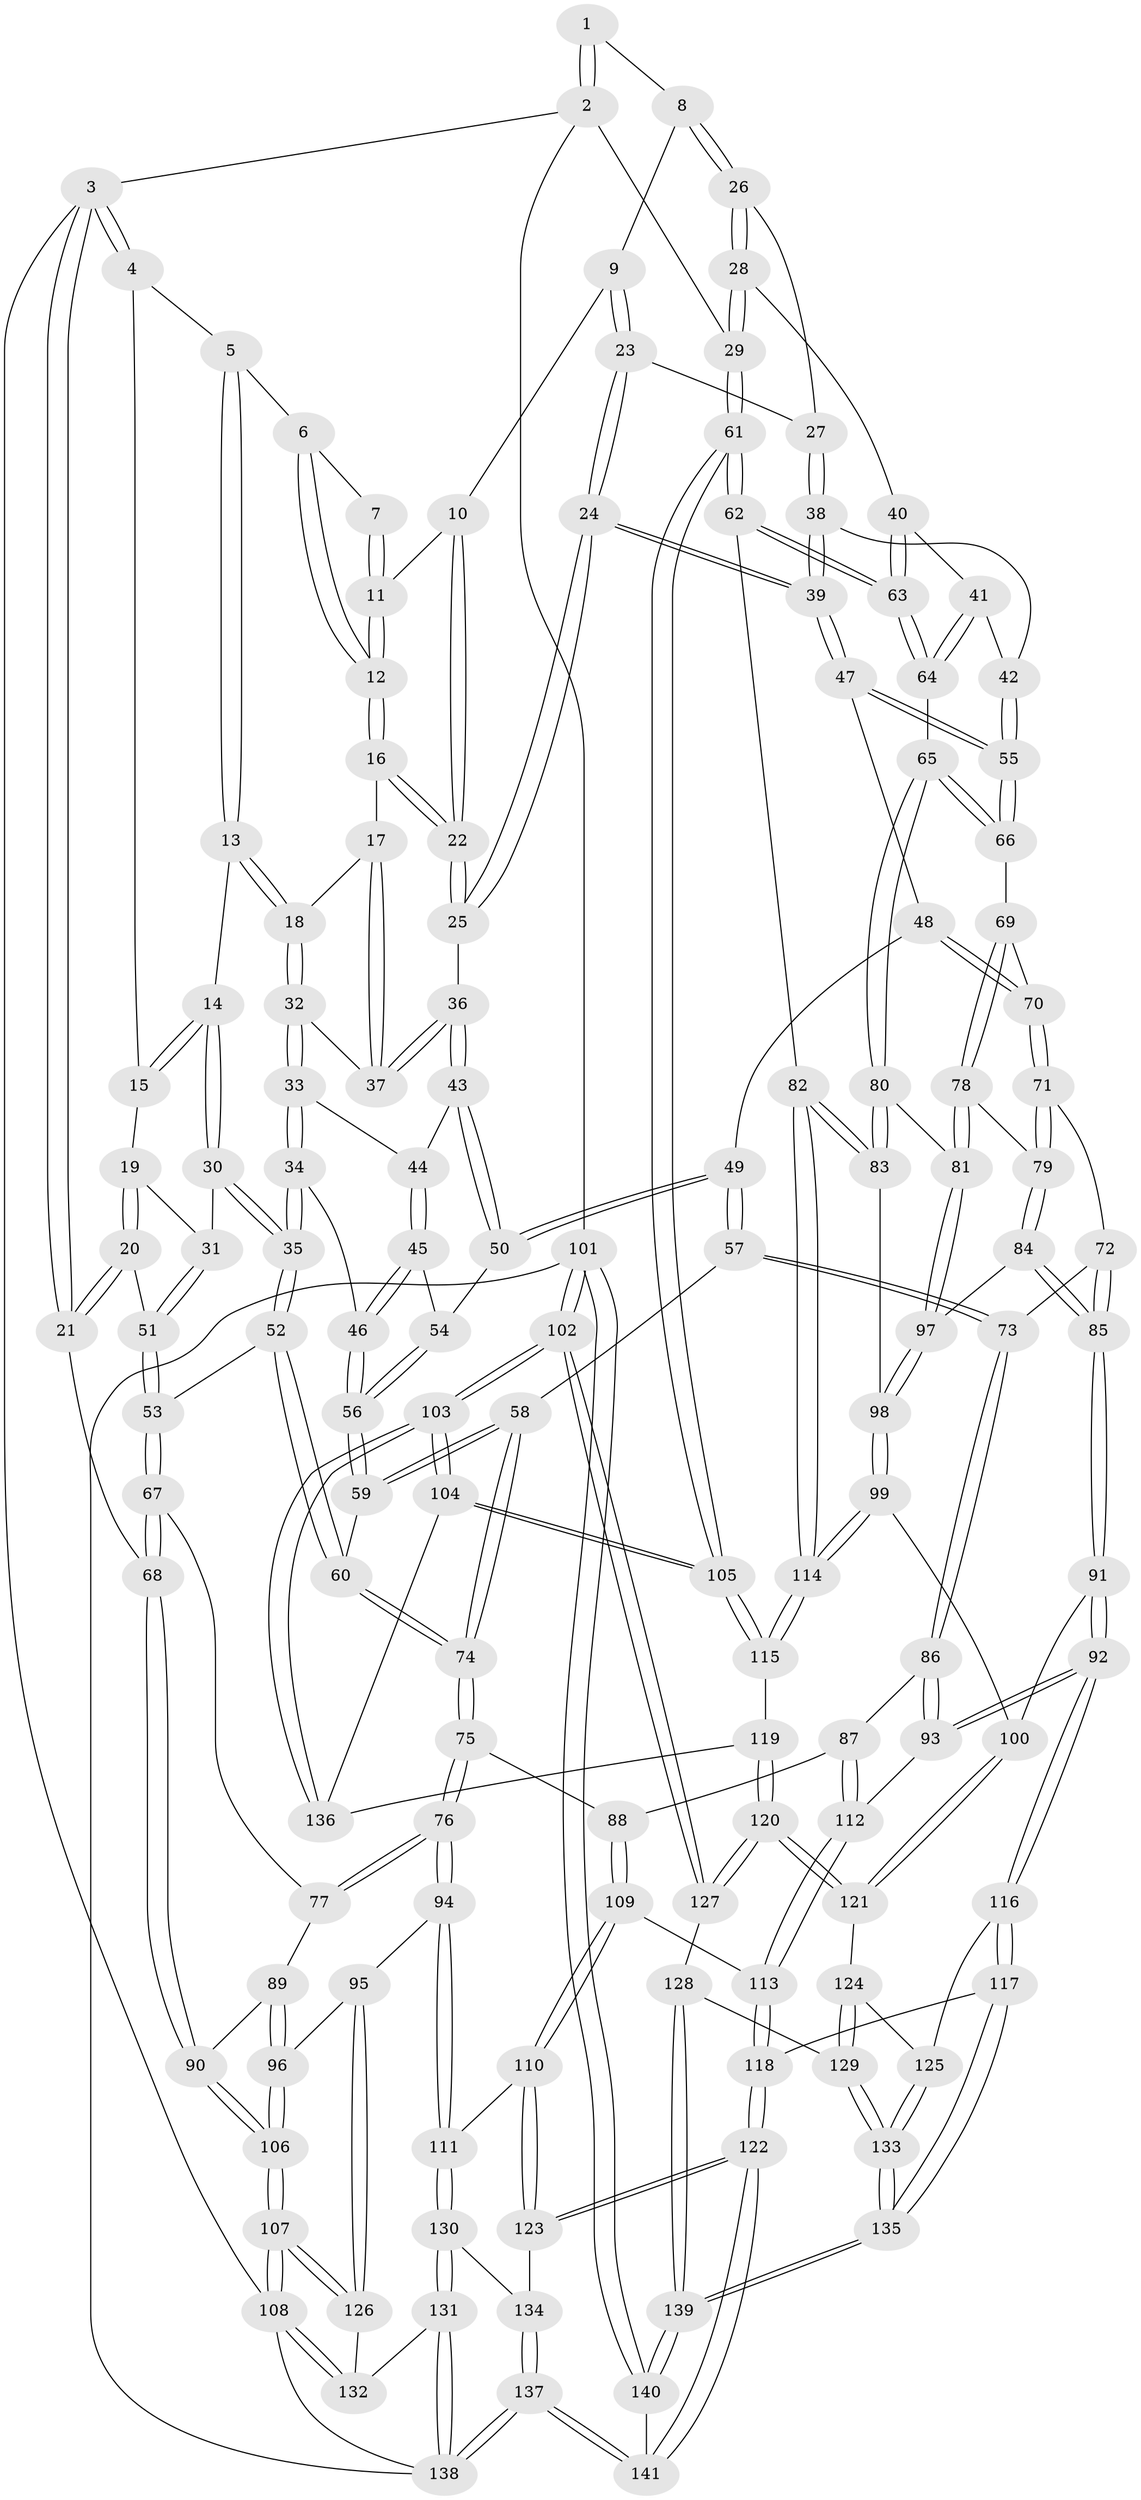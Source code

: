 // coarse degree distribution, {2: 0.08235294117647059, 4: 0.2, 3: 0.6470588235294118, 5: 0.058823529411764705, 6: 0.011764705882352941}
// Generated by graph-tools (version 1.1) at 2025/54/03/04/25 22:54:40]
// undirected, 141 vertices, 349 edges
graph export_dot {
  node [color=gray90,style=filled];
  1 [pos="+0.6898844783250737+0"];
  2 [pos="+1+0"];
  3 [pos="+0+0"];
  4 [pos="+0+0"];
  5 [pos="+0.4014937309015125+0"];
  6 [pos="+0.5312884002928938+0"];
  7 [pos="+0.6019182143705876+0"];
  8 [pos="+0.7879369428756836+0.0884531010459291"];
  9 [pos="+0.7090676008360844+0.11536903505904977"];
  10 [pos="+0.6819699173284306+0.11074566139416206"];
  11 [pos="+0.6482068609265216+0.06015996882470816"];
  12 [pos="+0.5904014027988829+0.13031424197318378"];
  13 [pos="+0.3902055821166823+0"];
  14 [pos="+0.23319990326023796+0.1252280262556813"];
  15 [pos="+0.11535595682646786+0.07276605995176688"];
  16 [pos="+0.5862924922419654+0.14233849166615117"];
  17 [pos="+0.558036985935156+0.14064608845144952"];
  18 [pos="+0.4144104858710382+0.07860841258407196"];
  19 [pos="+0.10886583483862293+0.11068462200736448"];
  20 [pos="+0+0.25034124831201504"];
  21 [pos="+0+0.31673919798863626"];
  22 [pos="+0.6254116012088263+0.17899676496524944"];
  23 [pos="+0.7124211658186951+0.17792890994370847"];
  24 [pos="+0.6385818579416899+0.21054406753300145"];
  25 [pos="+0.630854046010688+0.20145814602202644"];
  26 [pos="+0.8435124793274658+0.13339903933958802"];
  27 [pos="+0.7522436109987201+0.19777869394868786"];
  28 [pos="+0.967447904432911+0.1692470232684155"];
  29 [pos="+1+0.009872300522850135"];
  30 [pos="+0.22267620208157024+0.17784139876099175"];
  31 [pos="+0.16025920446936928+0.20746484638400137"];
  32 [pos="+0.41099505792130775+0.12802822580208942"];
  33 [pos="+0.4080030497612806+0.14299245998146978"];
  34 [pos="+0.3483263445486897+0.2622271013284474"];
  35 [pos="+0.329783324277872+0.2722245361533602"];
  36 [pos="+0.546689683532908+0.22855718679376133"];
  37 [pos="+0.5385268801659392+0.20639562574385914"];
  38 [pos="+0.7368436168620369+0.2570939766887127"];
  39 [pos="+0.6627355208490362+0.2831945466908645"];
  40 [pos="+0.903679631740454+0.2662476324964607"];
  41 [pos="+0.8978655827341262+0.27114237726193274"];
  42 [pos="+0.7574968134600161+0.2665123485979555"];
  43 [pos="+0.5352890955772369+0.24729458952600475"];
  44 [pos="+0.4597356821243579+0.20016644404671144"];
  45 [pos="+0.49225934859448306+0.29045053367427875"];
  46 [pos="+0.36599042785603897+0.27245551734743245"];
  47 [pos="+0.6616583151957919+0.28610575531744437"];
  48 [pos="+0.6325624364405612+0.31957116230583027"];
  49 [pos="+0.5590964505743595+0.3322744262187483"];
  50 [pos="+0.5305111874183666+0.2972839373521388"];
  51 [pos="+0.1539955214952929+0.21832488478823597"];
  52 [pos="+0.29148560169376414+0.3280908848160431"];
  53 [pos="+0.19388528436604552+0.34272927708100065"];
  54 [pos="+0.49484824151491313+0.29168040472704226"];
  55 [pos="+0.7736570359889718+0.3735456475258152"];
  56 [pos="+0.4387350781698879+0.35905797574016635"];
  57 [pos="+0.5050716771380696+0.4422743523885889"];
  58 [pos="+0.4778109093920664+0.4382360425248985"];
  59 [pos="+0.46177746282837345+0.41959969360999083"];
  60 [pos="+0.3073313040759441+0.3659463415249014"];
  61 [pos="+1+0.5504352427662161"];
  62 [pos="+1+0.547171335286734"];
  63 [pos="+1+0.4765545672578644"];
  64 [pos="+0.841819075617448+0.3649501860344366"];
  65 [pos="+0.8318419266436163+0.37380111002731614"];
  66 [pos="+0.7782196353705391+0.3797545513440677"];
  67 [pos="+0.15645382524290496+0.37370844297034156"];
  68 [pos="+0+0.37295160287537504"];
  69 [pos="+0.7723330715712371+0.3857665133752358"];
  70 [pos="+0.6604329217512178+0.3900953452018097"];
  71 [pos="+0.6504282364989123+0.4674504585761871"];
  72 [pos="+0.5830359379385235+0.47405991545191134"];
  73 [pos="+0.5237355776597535+0.46482717241115257"];
  74 [pos="+0.319569417268376+0.5327656473683704"];
  75 [pos="+0.31808723961740254+0.5356297652154939"];
  76 [pos="+0.31564382565441895+0.5367830858997452"];
  77 [pos="+0.1929298176030934+0.4880610158334535"];
  78 [pos="+0.7334702633670447+0.48339799251722865"];
  79 [pos="+0.696056922987641+0.49991339703980125"];
  80 [pos="+0.8609612561589157+0.5207910741875235"];
  81 [pos="+0.8449636183601513+0.5175951602837582"];
  82 [pos="+0.9709646639429788+0.5708697568605507"];
  83 [pos="+0.9016651476232399+0.5571787692074551"];
  84 [pos="+0.6944429601410258+0.5364600089026937"];
  85 [pos="+0.6227442447056627+0.6254219358551771"];
  86 [pos="+0.5223568883804333+0.47667506452161607"];
  87 [pos="+0.4037922443067169+0.5924784791725325"];
  88 [pos="+0.37411685652176474+0.5775217143723612"];
  89 [pos="+0.1476667316338397+0.5237399529799256"];
  90 [pos="+0+0.49810882389965644"];
  91 [pos="+0.5943127882413035+0.6839608612734059"];
  92 [pos="+0.58220618873921+0.6890893891132037"];
  93 [pos="+0.5242956301922844+0.6585463284724301"];
  94 [pos="+0.2175373914180674+0.7075277734813428"];
  95 [pos="+0.1925334306359604+0.7078175750124227"];
  96 [pos="+0.1552906672148007+0.6796939577821052"];
  97 [pos="+0.7327462814330081+0.5742561524014402"];
  98 [pos="+0.7766310610585867+0.6376743668727493"];
  99 [pos="+0.7530939720630112+0.6920734800697488"];
  100 [pos="+0.7309127994046423+0.7022562601130261"];
  101 [pos="+1+1"];
  102 [pos="+1+1"];
  103 [pos="+1+1"];
  104 [pos="+1+0.8047674663457505"];
  105 [pos="+1+0.7251549674021631"];
  106 [pos="+0+0.5862671541146984"];
  107 [pos="+0+0.7608728753925046"];
  108 [pos="+0+0.9745206180785386"];
  109 [pos="+0.3614841332848472+0.7375542101298791"];
  110 [pos="+0.31049646043723883+0.7599747967707527"];
  111 [pos="+0.27766943117600623+0.7573785670842752"];
  112 [pos="+0.49438850897533915+0.6592897650888235"];
  113 [pos="+0.4112637375679608+0.7259690744617718"];
  114 [pos="+0.8832191997485364+0.7627005690430295"];
  115 [pos="+0.8864604662015816+0.775167036441489"];
  116 [pos="+0.5738355622616799+0.7986108346944027"];
  117 [pos="+0.5370920540914995+0.861321747229898"];
  118 [pos="+0.4898146121182137+0.8755183370403805"];
  119 [pos="+0.8825118900828588+0.831043885878915"];
  120 [pos="+0.8725984983331123+0.8512778970070942"];
  121 [pos="+0.7338989828183847+0.7873931094934445"];
  122 [pos="+0.45330694896615226+0.8992953571269046"];
  123 [pos="+0.4277758092053283+0.8901855876555578"];
  124 [pos="+0.7237757680893597+0.8051960934553296"];
  125 [pos="+0.6637586476852092+0.8291783434925509"];
  126 [pos="+0.11880391479328166+0.8062411049518502"];
  127 [pos="+0.8708081783329962+0.8595186843806084"];
  128 [pos="+0.8684585096631801+0.8617259381918785"];
  129 [pos="+0.7471619712347743+0.8748690914690982"];
  130 [pos="+0.26478235098087194+0.8655288867579582"];
  131 [pos="+0.16585471170227295+0.9557706245263893"];
  132 [pos="+0.11896076421786124+0.9080198977025373"];
  133 [pos="+0.7055086893503631+0.9142507230795655"];
  134 [pos="+0.32180250193887+0.916339203446971"];
  135 [pos="+0.6703078181786436+1"];
  136 [pos="+0.9231832371258143+0.8332738009506958"];
  137 [pos="+0.24999922637725935+1"];
  138 [pos="+0.23605739288469268+1"];
  139 [pos="+0.7166252913781332+1"];
  140 [pos="+0.7167778510647449+1"];
  141 [pos="+0.4104732827936813+1"];
  1 -- 2;
  1 -- 2;
  1 -- 8;
  2 -- 3;
  2 -- 29;
  2 -- 101;
  3 -- 4;
  3 -- 4;
  3 -- 21;
  3 -- 21;
  3 -- 108;
  4 -- 5;
  4 -- 15;
  5 -- 6;
  5 -- 13;
  5 -- 13;
  6 -- 7;
  6 -- 12;
  6 -- 12;
  7 -- 11;
  7 -- 11;
  8 -- 9;
  8 -- 26;
  8 -- 26;
  9 -- 10;
  9 -- 23;
  9 -- 23;
  10 -- 11;
  10 -- 22;
  10 -- 22;
  11 -- 12;
  11 -- 12;
  12 -- 16;
  12 -- 16;
  13 -- 14;
  13 -- 18;
  13 -- 18;
  14 -- 15;
  14 -- 15;
  14 -- 30;
  14 -- 30;
  15 -- 19;
  16 -- 17;
  16 -- 22;
  16 -- 22;
  17 -- 18;
  17 -- 37;
  17 -- 37;
  18 -- 32;
  18 -- 32;
  19 -- 20;
  19 -- 20;
  19 -- 31;
  20 -- 21;
  20 -- 21;
  20 -- 51;
  21 -- 68;
  22 -- 25;
  22 -- 25;
  23 -- 24;
  23 -- 24;
  23 -- 27;
  24 -- 25;
  24 -- 25;
  24 -- 39;
  24 -- 39;
  25 -- 36;
  26 -- 27;
  26 -- 28;
  26 -- 28;
  27 -- 38;
  27 -- 38;
  28 -- 29;
  28 -- 29;
  28 -- 40;
  29 -- 61;
  29 -- 61;
  30 -- 31;
  30 -- 35;
  30 -- 35;
  31 -- 51;
  31 -- 51;
  32 -- 33;
  32 -- 33;
  32 -- 37;
  33 -- 34;
  33 -- 34;
  33 -- 44;
  34 -- 35;
  34 -- 35;
  34 -- 46;
  35 -- 52;
  35 -- 52;
  36 -- 37;
  36 -- 37;
  36 -- 43;
  36 -- 43;
  38 -- 39;
  38 -- 39;
  38 -- 42;
  39 -- 47;
  39 -- 47;
  40 -- 41;
  40 -- 63;
  40 -- 63;
  41 -- 42;
  41 -- 64;
  41 -- 64;
  42 -- 55;
  42 -- 55;
  43 -- 44;
  43 -- 50;
  43 -- 50;
  44 -- 45;
  44 -- 45;
  45 -- 46;
  45 -- 46;
  45 -- 54;
  46 -- 56;
  46 -- 56;
  47 -- 48;
  47 -- 55;
  47 -- 55;
  48 -- 49;
  48 -- 70;
  48 -- 70;
  49 -- 50;
  49 -- 50;
  49 -- 57;
  49 -- 57;
  50 -- 54;
  51 -- 53;
  51 -- 53;
  52 -- 53;
  52 -- 60;
  52 -- 60;
  53 -- 67;
  53 -- 67;
  54 -- 56;
  54 -- 56;
  55 -- 66;
  55 -- 66;
  56 -- 59;
  56 -- 59;
  57 -- 58;
  57 -- 73;
  57 -- 73;
  58 -- 59;
  58 -- 59;
  58 -- 74;
  58 -- 74;
  59 -- 60;
  60 -- 74;
  60 -- 74;
  61 -- 62;
  61 -- 62;
  61 -- 105;
  61 -- 105;
  62 -- 63;
  62 -- 63;
  62 -- 82;
  63 -- 64;
  63 -- 64;
  64 -- 65;
  65 -- 66;
  65 -- 66;
  65 -- 80;
  65 -- 80;
  66 -- 69;
  67 -- 68;
  67 -- 68;
  67 -- 77;
  68 -- 90;
  68 -- 90;
  69 -- 70;
  69 -- 78;
  69 -- 78;
  70 -- 71;
  70 -- 71;
  71 -- 72;
  71 -- 79;
  71 -- 79;
  72 -- 73;
  72 -- 85;
  72 -- 85;
  73 -- 86;
  73 -- 86;
  74 -- 75;
  74 -- 75;
  75 -- 76;
  75 -- 76;
  75 -- 88;
  76 -- 77;
  76 -- 77;
  76 -- 94;
  76 -- 94;
  77 -- 89;
  78 -- 79;
  78 -- 81;
  78 -- 81;
  79 -- 84;
  79 -- 84;
  80 -- 81;
  80 -- 83;
  80 -- 83;
  81 -- 97;
  81 -- 97;
  82 -- 83;
  82 -- 83;
  82 -- 114;
  82 -- 114;
  83 -- 98;
  84 -- 85;
  84 -- 85;
  84 -- 97;
  85 -- 91;
  85 -- 91;
  86 -- 87;
  86 -- 93;
  86 -- 93;
  87 -- 88;
  87 -- 112;
  87 -- 112;
  88 -- 109;
  88 -- 109;
  89 -- 90;
  89 -- 96;
  89 -- 96;
  90 -- 106;
  90 -- 106;
  91 -- 92;
  91 -- 92;
  91 -- 100;
  92 -- 93;
  92 -- 93;
  92 -- 116;
  92 -- 116;
  93 -- 112;
  94 -- 95;
  94 -- 111;
  94 -- 111;
  95 -- 96;
  95 -- 126;
  95 -- 126;
  96 -- 106;
  96 -- 106;
  97 -- 98;
  97 -- 98;
  98 -- 99;
  98 -- 99;
  99 -- 100;
  99 -- 114;
  99 -- 114;
  100 -- 121;
  100 -- 121;
  101 -- 102;
  101 -- 102;
  101 -- 140;
  101 -- 140;
  101 -- 138;
  102 -- 103;
  102 -- 103;
  102 -- 127;
  102 -- 127;
  103 -- 104;
  103 -- 104;
  103 -- 136;
  103 -- 136;
  104 -- 105;
  104 -- 105;
  104 -- 136;
  105 -- 115;
  105 -- 115;
  106 -- 107;
  106 -- 107;
  107 -- 108;
  107 -- 108;
  107 -- 126;
  107 -- 126;
  108 -- 132;
  108 -- 132;
  108 -- 138;
  109 -- 110;
  109 -- 110;
  109 -- 113;
  110 -- 111;
  110 -- 123;
  110 -- 123;
  111 -- 130;
  111 -- 130;
  112 -- 113;
  112 -- 113;
  113 -- 118;
  113 -- 118;
  114 -- 115;
  114 -- 115;
  115 -- 119;
  116 -- 117;
  116 -- 117;
  116 -- 125;
  117 -- 118;
  117 -- 135;
  117 -- 135;
  118 -- 122;
  118 -- 122;
  119 -- 120;
  119 -- 120;
  119 -- 136;
  120 -- 121;
  120 -- 121;
  120 -- 127;
  120 -- 127;
  121 -- 124;
  122 -- 123;
  122 -- 123;
  122 -- 141;
  122 -- 141;
  123 -- 134;
  124 -- 125;
  124 -- 129;
  124 -- 129;
  125 -- 133;
  125 -- 133;
  126 -- 132;
  127 -- 128;
  128 -- 129;
  128 -- 139;
  128 -- 139;
  129 -- 133;
  129 -- 133;
  130 -- 131;
  130 -- 131;
  130 -- 134;
  131 -- 132;
  131 -- 138;
  131 -- 138;
  133 -- 135;
  133 -- 135;
  134 -- 137;
  134 -- 137;
  135 -- 139;
  135 -- 139;
  137 -- 138;
  137 -- 138;
  137 -- 141;
  137 -- 141;
  139 -- 140;
  139 -- 140;
  140 -- 141;
}
